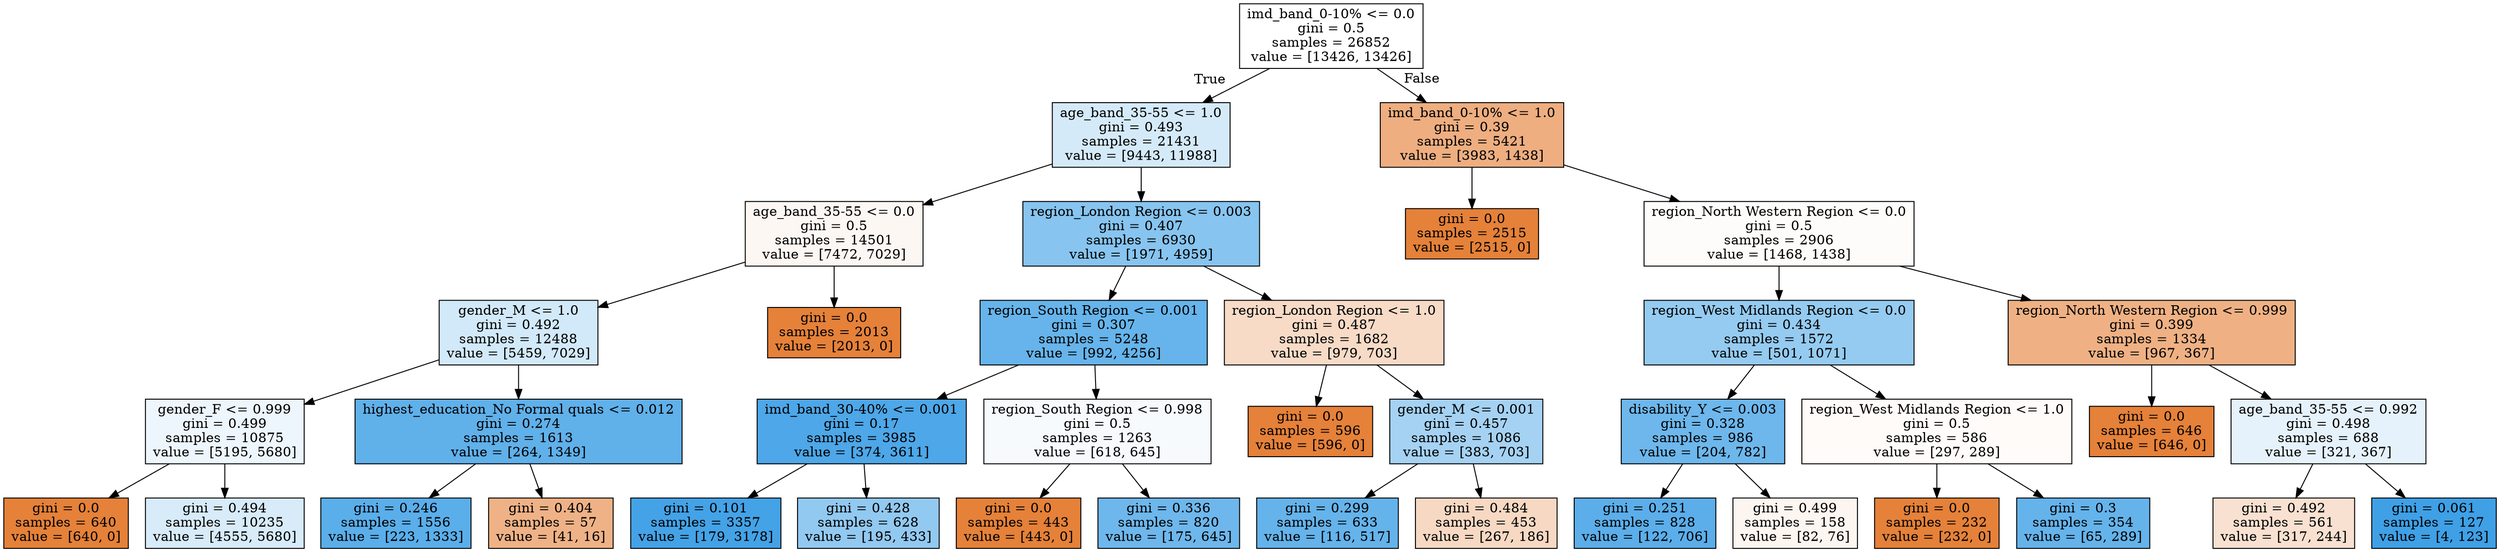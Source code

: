 digraph Tree {
node [shape=box, style="filled", color="black"] ;
0 [label="imd_band_0-10% <= 0.0\ngini = 0.5\nsamples = 26852\nvalue = [13426, 13426]", fillcolor="#e5813900"] ;
1 [label="age_band_35-55 <= 1.0\ngini = 0.493\nsamples = 21431\nvalue = [9443, 11988]", fillcolor="#399de536"] ;
0 -> 1 [labeldistance=2.5, labelangle=45, headlabel="True"] ;
2 [label="age_band_35-55 <= 0.0\ngini = 0.5\nsamples = 14501\nvalue = [7472, 7029]", fillcolor="#e581390f"] ;
1 -> 2 ;
3 [label="gender_M <= 1.0\ngini = 0.492\nsamples = 12488\nvalue = [5459, 7029]", fillcolor="#399de539"] ;
2 -> 3 ;
4 [label="gender_F <= 0.999\ngini = 0.499\nsamples = 10875\nvalue = [5195, 5680]", fillcolor="#399de516"] ;
3 -> 4 ;
5 [label="gini = 0.0\nsamples = 640\nvalue = [640, 0]", fillcolor="#e58139ff"] ;
4 -> 5 ;
6 [label="gini = 0.494\nsamples = 10235\nvalue = [4555, 5680]", fillcolor="#399de533"] ;
4 -> 6 ;
7 [label="highest_education_No Formal quals <= 0.012\ngini = 0.274\nsamples = 1613\nvalue = [264, 1349]", fillcolor="#399de5cd"] ;
3 -> 7 ;
8 [label="gini = 0.246\nsamples = 1556\nvalue = [223, 1333]", fillcolor="#399de5d4"] ;
7 -> 8 ;
9 [label="gini = 0.404\nsamples = 57\nvalue = [41, 16]", fillcolor="#e581399b"] ;
7 -> 9 ;
10 [label="gini = 0.0\nsamples = 2013\nvalue = [2013, 0]", fillcolor="#e58139ff"] ;
2 -> 10 ;
11 [label="region_London Region <= 0.003\ngini = 0.407\nsamples = 6930\nvalue = [1971, 4959]", fillcolor="#399de59a"] ;
1 -> 11 ;
12 [label="region_South Region <= 0.001\ngini = 0.307\nsamples = 5248\nvalue = [992, 4256]", fillcolor="#399de5c4"] ;
11 -> 12 ;
13 [label="imd_band_30-40% <= 0.001\ngini = 0.17\nsamples = 3985\nvalue = [374, 3611]", fillcolor="#399de5e5"] ;
12 -> 13 ;
14 [label="gini = 0.101\nsamples = 3357\nvalue = [179, 3178]", fillcolor="#399de5f1"] ;
13 -> 14 ;
15 [label="gini = 0.428\nsamples = 628\nvalue = [195, 433]", fillcolor="#399de58c"] ;
13 -> 15 ;
16 [label="region_South Region <= 0.998\ngini = 0.5\nsamples = 1263\nvalue = [618, 645]", fillcolor="#399de50b"] ;
12 -> 16 ;
17 [label="gini = 0.0\nsamples = 443\nvalue = [443, 0]", fillcolor="#e58139ff"] ;
16 -> 17 ;
18 [label="gini = 0.336\nsamples = 820\nvalue = [175, 645]", fillcolor="#399de5ba"] ;
16 -> 18 ;
19 [label="region_London Region <= 1.0\ngini = 0.487\nsamples = 1682\nvalue = [979, 703]", fillcolor="#e5813948"] ;
11 -> 19 ;
20 [label="gini = 0.0\nsamples = 596\nvalue = [596, 0]", fillcolor="#e58139ff"] ;
19 -> 20 ;
21 [label="gender_M <= 0.001\ngini = 0.457\nsamples = 1086\nvalue = [383, 703]", fillcolor="#399de574"] ;
19 -> 21 ;
22 [label="gini = 0.299\nsamples = 633\nvalue = [116, 517]", fillcolor="#399de5c6"] ;
21 -> 22 ;
23 [label="gini = 0.484\nsamples = 453\nvalue = [267, 186]", fillcolor="#e581394d"] ;
21 -> 23 ;
24 [label="imd_band_0-10% <= 1.0\ngini = 0.39\nsamples = 5421\nvalue = [3983, 1438]", fillcolor="#e58139a3"] ;
0 -> 24 [labeldistance=2.5, labelangle=-45, headlabel="False"] ;
25 [label="gini = 0.0\nsamples = 2515\nvalue = [2515, 0]", fillcolor="#e58139ff"] ;
24 -> 25 ;
26 [label="region_North Western Region <= 0.0\ngini = 0.5\nsamples = 2906\nvalue = [1468, 1438]", fillcolor="#e5813905"] ;
24 -> 26 ;
27 [label="region_West Midlands Region <= 0.0\ngini = 0.434\nsamples = 1572\nvalue = [501, 1071]", fillcolor="#399de588"] ;
26 -> 27 ;
28 [label="disability_Y <= 0.003\ngini = 0.328\nsamples = 986\nvalue = [204, 782]", fillcolor="#399de5bc"] ;
27 -> 28 ;
29 [label="gini = 0.251\nsamples = 828\nvalue = [122, 706]", fillcolor="#399de5d3"] ;
28 -> 29 ;
30 [label="gini = 0.499\nsamples = 158\nvalue = [82, 76]", fillcolor="#e5813913"] ;
28 -> 30 ;
31 [label="region_West Midlands Region <= 1.0\ngini = 0.5\nsamples = 586\nvalue = [297, 289]", fillcolor="#e5813907"] ;
27 -> 31 ;
32 [label="gini = 0.0\nsamples = 232\nvalue = [232, 0]", fillcolor="#e58139ff"] ;
31 -> 32 ;
33 [label="gini = 0.3\nsamples = 354\nvalue = [65, 289]", fillcolor="#399de5c6"] ;
31 -> 33 ;
34 [label="region_North Western Region <= 0.999\ngini = 0.399\nsamples = 1334\nvalue = [967, 367]", fillcolor="#e581399e"] ;
26 -> 34 ;
35 [label="gini = 0.0\nsamples = 646\nvalue = [646, 0]", fillcolor="#e58139ff"] ;
34 -> 35 ;
36 [label="age_band_35-55 <= 0.992\ngini = 0.498\nsamples = 688\nvalue = [321, 367]", fillcolor="#399de520"] ;
34 -> 36 ;
37 [label="gini = 0.492\nsamples = 561\nvalue = [317, 244]", fillcolor="#e581393b"] ;
36 -> 37 ;
38 [label="gini = 0.061\nsamples = 127\nvalue = [4, 123]", fillcolor="#399de5f7"] ;
36 -> 38 ;
}
